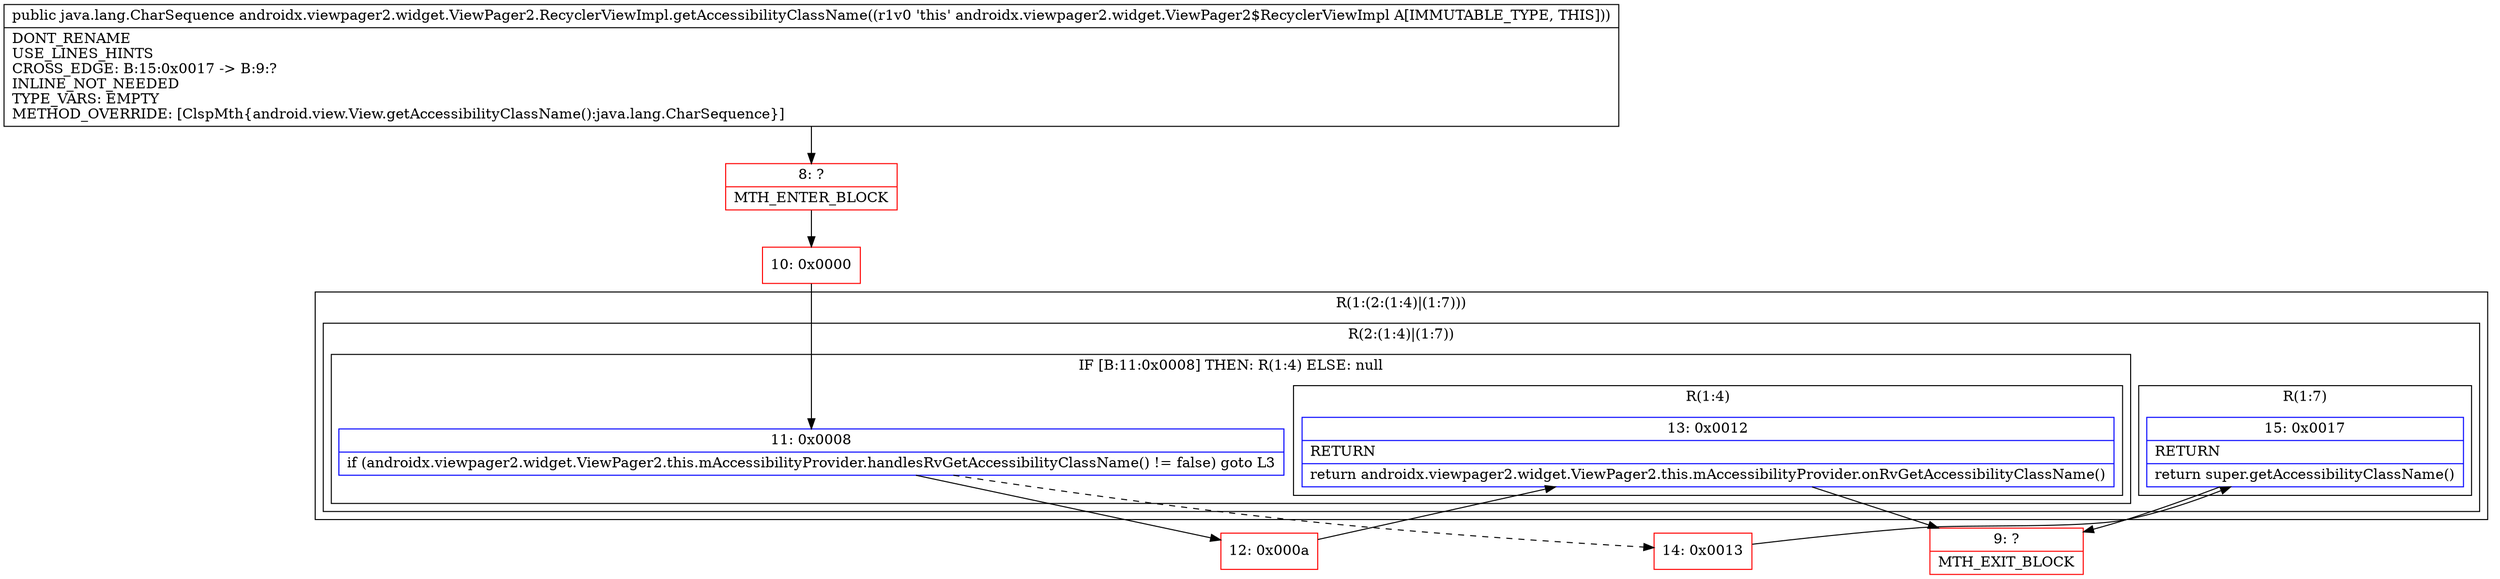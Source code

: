 digraph "CFG forandroidx.viewpager2.widget.ViewPager2.RecyclerViewImpl.getAccessibilityClassName()Ljava\/lang\/CharSequence;" {
subgraph cluster_Region_2062475031 {
label = "R(1:(2:(1:4)|(1:7)))";
node [shape=record,color=blue];
subgraph cluster_Region_1998939072 {
label = "R(2:(1:4)|(1:7))";
node [shape=record,color=blue];
subgraph cluster_IfRegion_1152434871 {
label = "IF [B:11:0x0008] THEN: R(1:4) ELSE: null";
node [shape=record,color=blue];
Node_11 [shape=record,label="{11\:\ 0x0008|if (androidx.viewpager2.widget.ViewPager2.this.mAccessibilityProvider.handlesRvGetAccessibilityClassName() != false) goto L3\l}"];
subgraph cluster_Region_1103482400 {
label = "R(1:4)";
node [shape=record,color=blue];
Node_13 [shape=record,label="{13\:\ 0x0012|RETURN\l|return androidx.viewpager2.widget.ViewPager2.this.mAccessibilityProvider.onRvGetAccessibilityClassName()\l}"];
}
}
subgraph cluster_Region_1298118504 {
label = "R(1:7)";
node [shape=record,color=blue];
Node_15 [shape=record,label="{15\:\ 0x0017|RETURN\l|return super.getAccessibilityClassName()\l}"];
}
}
}
Node_8 [shape=record,color=red,label="{8\:\ ?|MTH_ENTER_BLOCK\l}"];
Node_10 [shape=record,color=red,label="{10\:\ 0x0000}"];
Node_12 [shape=record,color=red,label="{12\:\ 0x000a}"];
Node_9 [shape=record,color=red,label="{9\:\ ?|MTH_EXIT_BLOCK\l}"];
Node_14 [shape=record,color=red,label="{14\:\ 0x0013}"];
MethodNode[shape=record,label="{public java.lang.CharSequence androidx.viewpager2.widget.ViewPager2.RecyclerViewImpl.getAccessibilityClassName((r1v0 'this' androidx.viewpager2.widget.ViewPager2$RecyclerViewImpl A[IMMUTABLE_TYPE, THIS]))  | DONT_RENAME\lUSE_LINES_HINTS\lCROSS_EDGE: B:15:0x0017 \-\> B:9:?\lINLINE_NOT_NEEDED\lTYPE_VARS: EMPTY\lMETHOD_OVERRIDE: [ClspMth\{android.view.View.getAccessibilityClassName():java.lang.CharSequence\}]\l}"];
MethodNode -> Node_8;Node_11 -> Node_12;
Node_11 -> Node_14[style=dashed];
Node_13 -> Node_9;
Node_15 -> Node_9;
Node_8 -> Node_10;
Node_10 -> Node_11;
Node_12 -> Node_13;
Node_14 -> Node_15;
}

